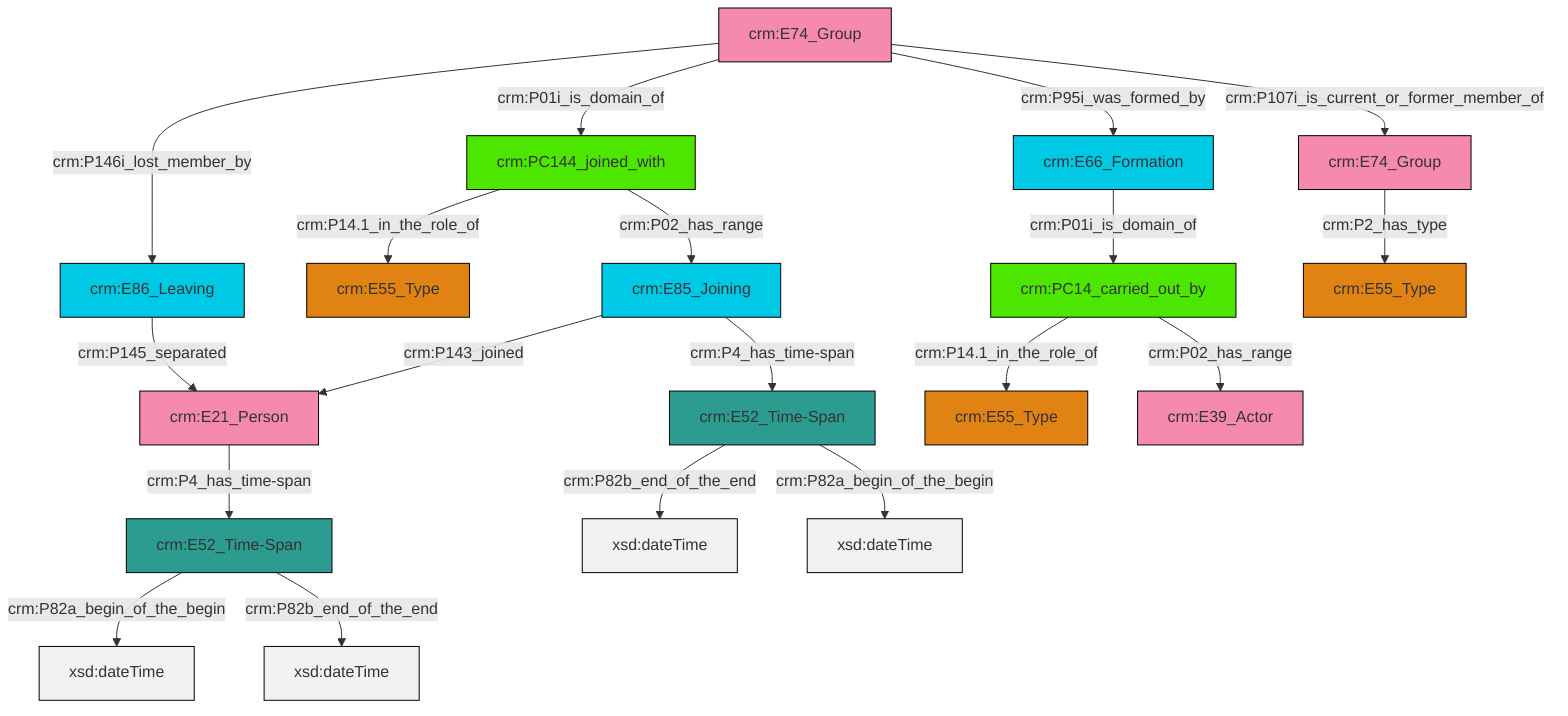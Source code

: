 graph TD
classDef Literal fill:#f2f2f2,stroke:#000000;
classDef CRM_Entity fill:#FFFFFF,stroke:#000000;
classDef Temporal_Entity fill:#00C9E6, stroke:#000000;
classDef Type fill:#E18312, stroke:#000000;
classDef Time-Span fill:#2C9C91, stroke:#000000;
classDef Appellation fill:#FFEB7F, stroke:#000000;
classDef Place fill:#008836, stroke:#000000;
classDef Persistent_Item fill:#B266B2, stroke:#000000;
classDef Conceptual_Object fill:#FFD700, stroke:#000000;
classDef Physical_Thing fill:#D2B48C, stroke:#000000;
classDef Actor fill:#f58aad, stroke:#000000;
classDef PC_Classes fill:#4ce600, stroke:#000000;
classDef Multi fill:#cccccc,stroke:#000000;

6["crm:PC14_carried_out_by"]:::PC_Classes -->|crm:P14.1_in_the_role_of| 7["crm:E55_Type"]:::Type
14["crm:E74_Group"]:::Actor -->|crm:P146i_lost_member_by| 10["crm:E86_Leaving"]:::Temporal_Entity
4["crm:E74_Group"]:::Actor -->|crm:P2_has_type| 0["crm:E55_Type"]:::Type
14["crm:E74_Group"]:::Actor -->|crm:P01i_is_domain_of| 17["crm:PC144_joined_with"]:::PC_Classes
18["crm:E52_Time-Span"]:::Time-Span -->|crm:P82b_end_of_the_end| 19[xsd:dateTime]:::Literal
12["crm:E85_Joining"]:::Temporal_Entity -->|crm:P143_joined| 20["crm:E21_Person"]:::Actor
17["crm:PC144_joined_with"]:::PC_Classes -->|crm:P14.1_in_the_role_of| 15["crm:E55_Type"]:::Type
10["crm:E86_Leaving"]:::Temporal_Entity -->|crm:P145_separated| 20["crm:E21_Person"]:::Actor
21["crm:E52_Time-Span"]:::Time-Span -->|crm:P82a_begin_of_the_begin| 22[xsd:dateTime]:::Literal
20["crm:E21_Person"]:::Actor -->|crm:P4_has_time-span| 21["crm:E52_Time-Span"]:::Time-Span
14["crm:E74_Group"]:::Actor -->|crm:P95i_was_formed_by| 24["crm:E66_Formation"]:::Temporal_Entity
14["crm:E74_Group"]:::Actor -->|crm:P107i_is_current_or_former_member_of| 4["crm:E74_Group"]:::Actor
17["crm:PC144_joined_with"]:::PC_Classes -->|crm:P02_has_range| 12["crm:E85_Joining"]:::Temporal_Entity
6["crm:PC14_carried_out_by"]:::PC_Classes -->|crm:P02_has_range| 2["crm:E39_Actor"]:::Actor
24["crm:E66_Formation"]:::Temporal_Entity -->|crm:P01i_is_domain_of| 6["crm:PC14_carried_out_by"]:::PC_Classes
12["crm:E85_Joining"]:::Temporal_Entity -->|crm:P4_has_time-span| 18["crm:E52_Time-Span"]:::Time-Span
18["crm:E52_Time-Span"]:::Time-Span -->|crm:P82a_begin_of_the_begin| 31[xsd:dateTime]:::Literal
21["crm:E52_Time-Span"]:::Time-Span -->|crm:P82b_end_of_the_end| 33[xsd:dateTime]:::Literal